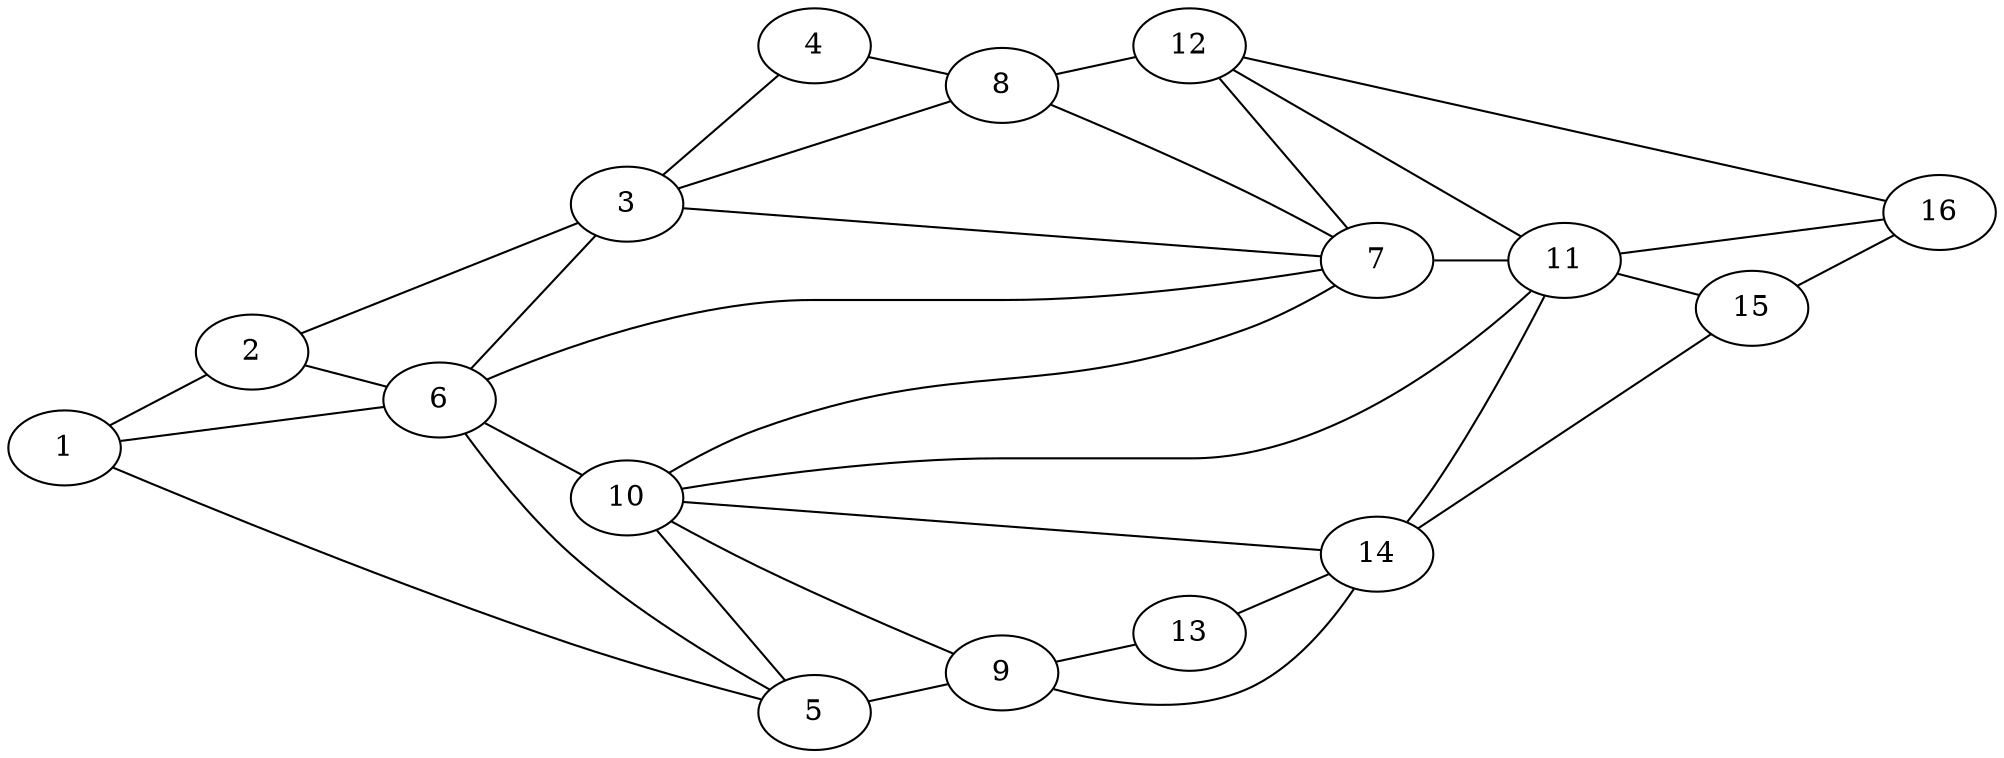 // File generated automatically by write_graph in DotGraph

graph
{
  rankdir = LR;

  // Without graph attributes

  // Nodes 

  0[label = "1"];
  1[label = "2"];
  2[label = "3"];
  3[label = "4"];
  4[label = "5"];
  5[label = "6"];
  6[label = "7"];
  7[label = "8"];
  8[label = "9"];
  9[label = "10"];
  10[label = "11"];
  11[label = "12"];
  12[label = "13"];
  13[label = "14"];
  14[label = "15"];
  15[label = "16"];

  // Arcs 

  0--4[label = ""];
  0--1[label = ""];
  1--5[label = ""];
  1--2[label = ""];
  2--6[label = ""];
  2--3[label = ""];
  3--7[label = ""];
  4--8[label = ""];
  4--5[label = ""];
  5--9[label = ""];
  5--6[label = ""];
  6--10[label = ""];
  6--7[label = ""];
  7--11[label = ""];
  8--12[label = ""];
  8--9[label = ""];
  9--13[label = ""];
  9--10[label = ""];
  10--14[label = ""];
  10--11[label = ""];
  11--15[label = ""];
  12--13[label = ""];
  13--14[label = ""];
  14--15[label = ""];
  5--0[label = ""];
  5--2[label = ""];
  7--2[label = ""];
  9--4[label = ""];
  9--6[label = ""];
  11--6[label = ""];
  13--8[label = ""];
  13--10[label = ""];
  15--10[label = ""];
}
